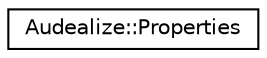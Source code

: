digraph "Graphical Class Hierarchy"
{
  edge [fontname="Helvetica",fontsize="10",labelfontname="Helvetica",labelfontsize="10"];
  node [fontname="Helvetica",fontsize="10",shape=record];
  rankdir="LR";
  Node1 [label="Audealize::Properties",height=0.2,width=0.4,color="black", fillcolor="white", style="filled",URL="$class_audealize_1_1_properties.html"];
}
